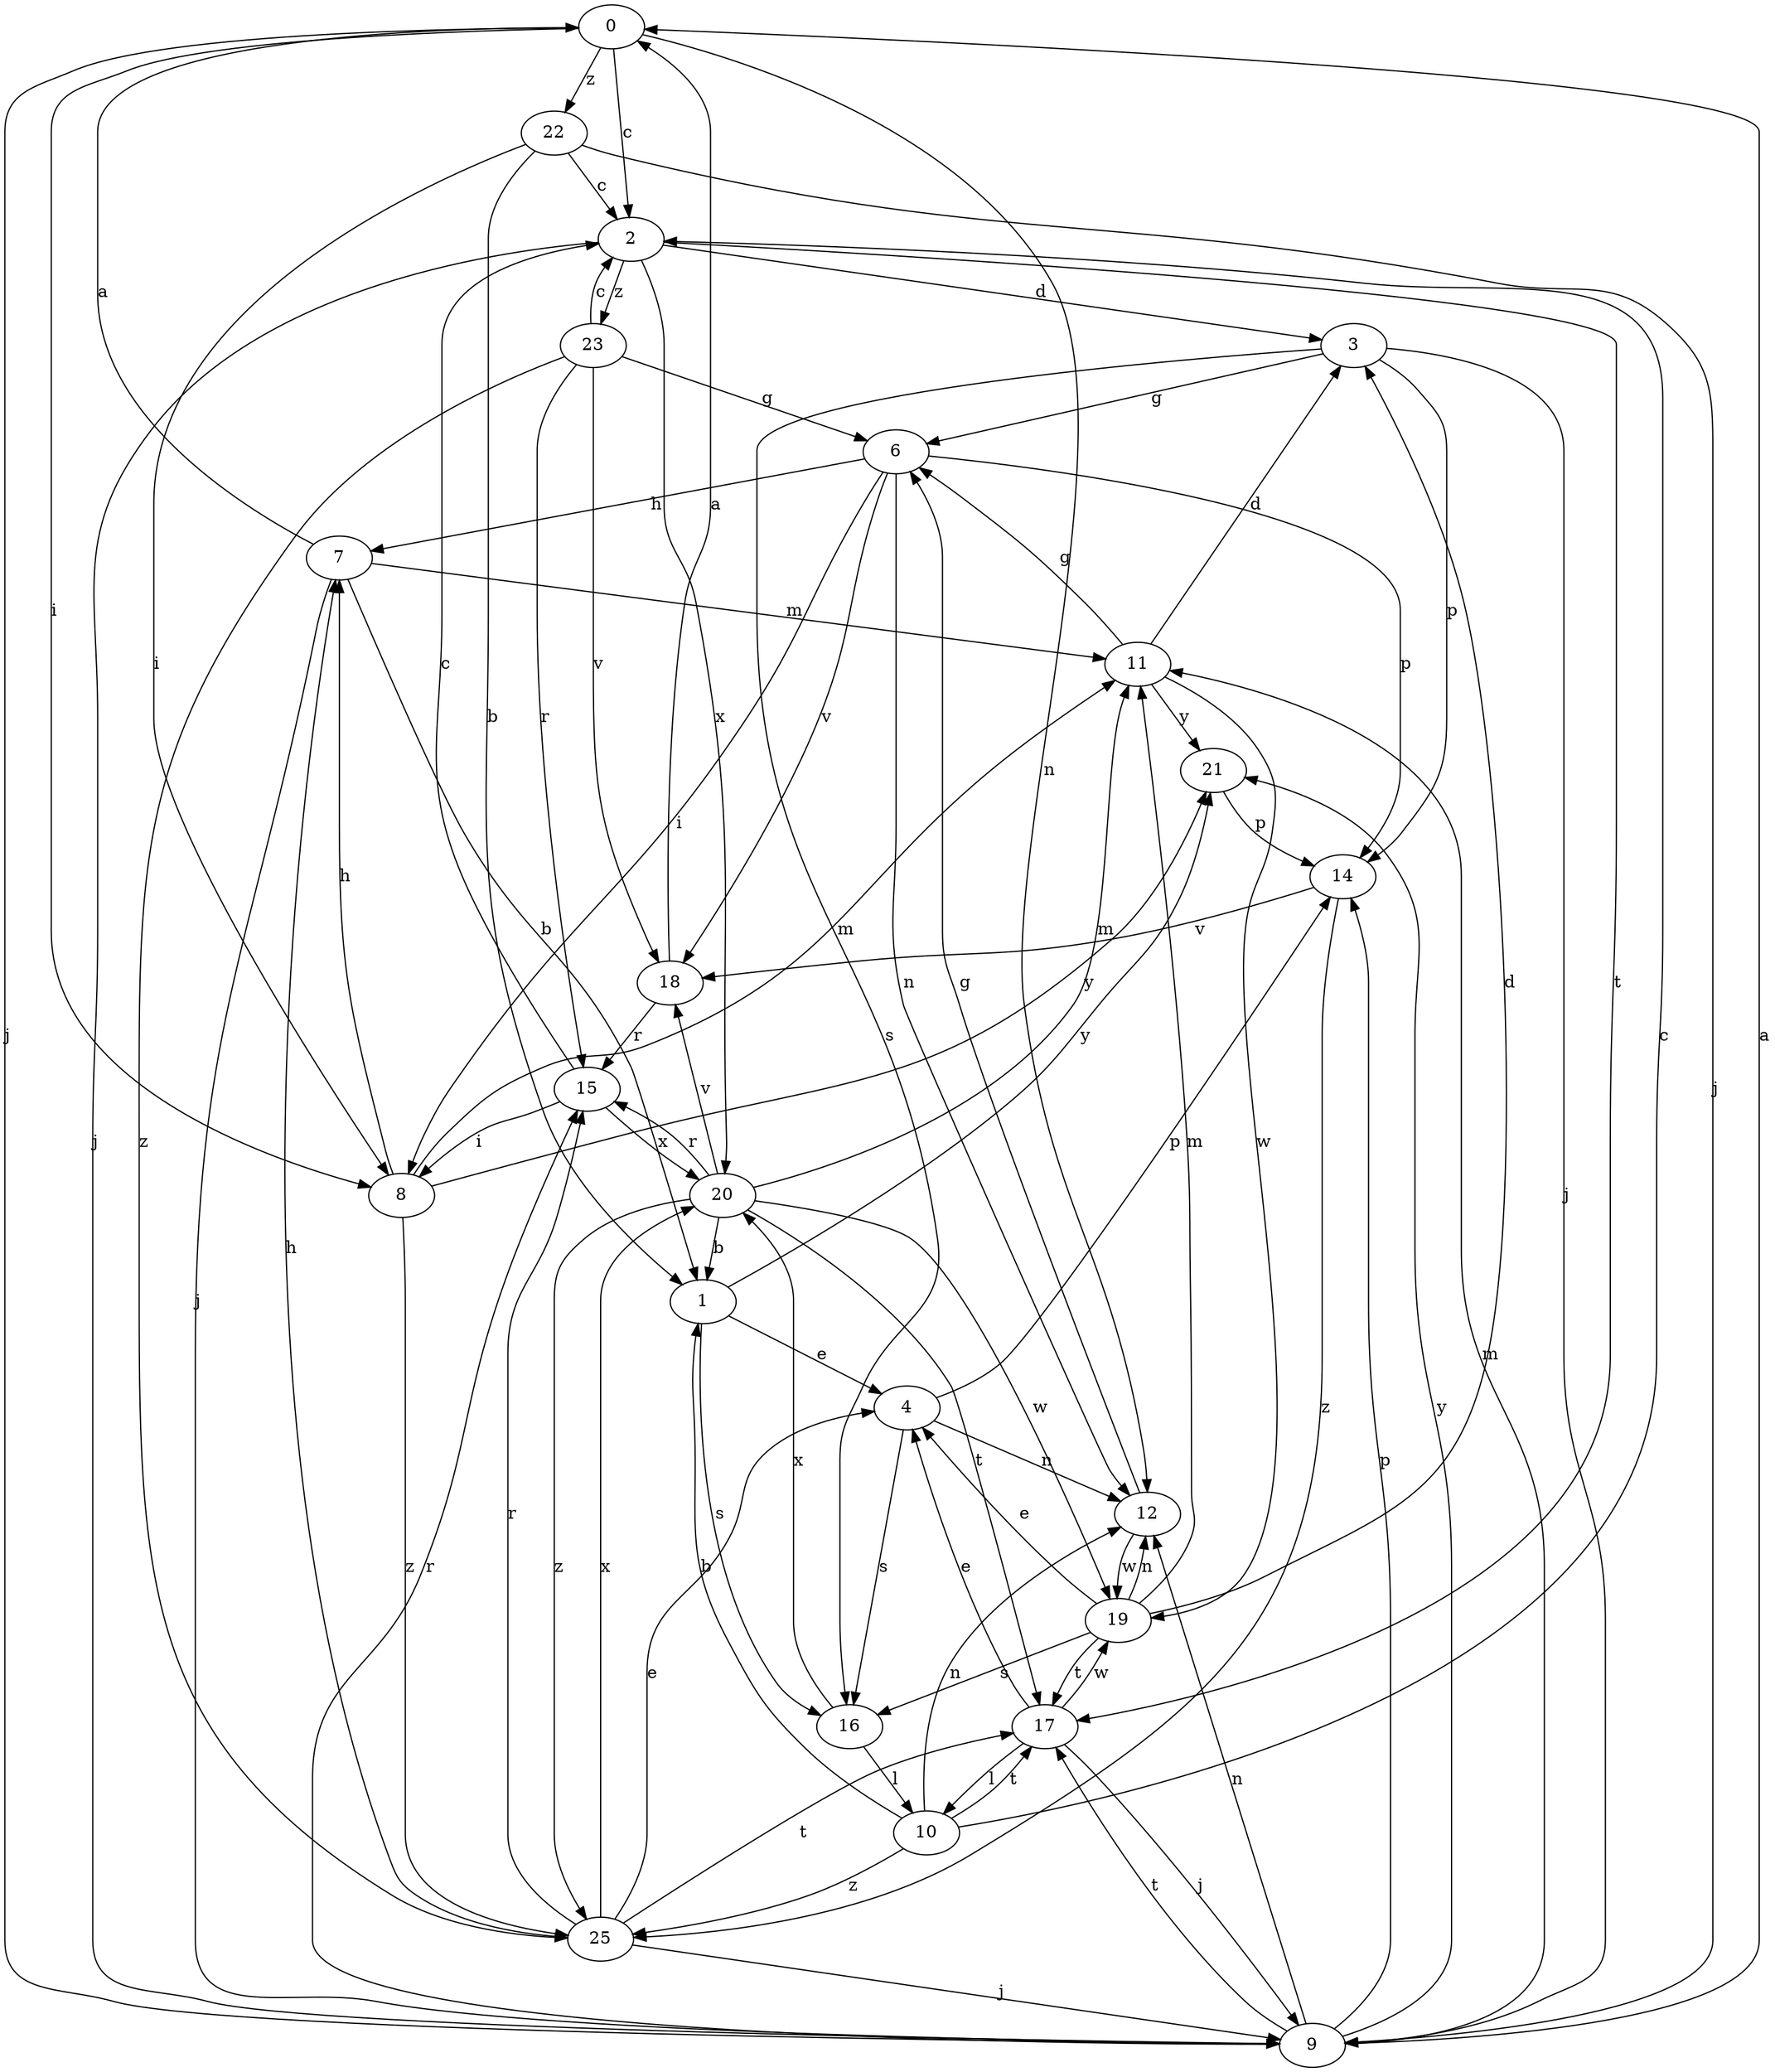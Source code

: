 strict digraph  {
0;
1;
2;
3;
4;
6;
7;
8;
9;
10;
11;
12;
14;
15;
16;
17;
18;
19;
20;
21;
22;
23;
25;
0 -> 2  [label=c];
0 -> 8  [label=i];
0 -> 9  [label=j];
0 -> 12  [label=n];
0 -> 22  [label=z];
1 -> 4  [label=e];
1 -> 16  [label=s];
1 -> 21  [label=y];
2 -> 3  [label=d];
2 -> 9  [label=j];
2 -> 17  [label=t];
2 -> 20  [label=x];
2 -> 23  [label=z];
3 -> 6  [label=g];
3 -> 9  [label=j];
3 -> 14  [label=p];
3 -> 16  [label=s];
4 -> 12  [label=n];
4 -> 14  [label=p];
4 -> 16  [label=s];
6 -> 7  [label=h];
6 -> 8  [label=i];
6 -> 12  [label=n];
6 -> 14  [label=p];
6 -> 18  [label=v];
7 -> 0  [label=a];
7 -> 1  [label=b];
7 -> 9  [label=j];
7 -> 11  [label=m];
8 -> 7  [label=h];
8 -> 11  [label=m];
8 -> 21  [label=y];
8 -> 25  [label=z];
9 -> 0  [label=a];
9 -> 11  [label=m];
9 -> 12  [label=n];
9 -> 14  [label=p];
9 -> 15  [label=r];
9 -> 17  [label=t];
9 -> 21  [label=y];
10 -> 1  [label=b];
10 -> 2  [label=c];
10 -> 12  [label=n];
10 -> 17  [label=t];
10 -> 25  [label=z];
11 -> 3  [label=d];
11 -> 6  [label=g];
11 -> 19  [label=w];
11 -> 21  [label=y];
12 -> 6  [label=g];
12 -> 19  [label=w];
14 -> 18  [label=v];
14 -> 25  [label=z];
15 -> 2  [label=c];
15 -> 8  [label=i];
15 -> 20  [label=x];
16 -> 10  [label=l];
16 -> 20  [label=x];
17 -> 4  [label=e];
17 -> 9  [label=j];
17 -> 10  [label=l];
17 -> 19  [label=w];
18 -> 0  [label=a];
18 -> 15  [label=r];
19 -> 3  [label=d];
19 -> 4  [label=e];
19 -> 11  [label=m];
19 -> 12  [label=n];
19 -> 16  [label=s];
19 -> 17  [label=t];
20 -> 1  [label=b];
20 -> 11  [label=m];
20 -> 15  [label=r];
20 -> 17  [label=t];
20 -> 18  [label=v];
20 -> 19  [label=w];
20 -> 25  [label=z];
21 -> 14  [label=p];
22 -> 1  [label=b];
22 -> 2  [label=c];
22 -> 8  [label=i];
22 -> 9  [label=j];
23 -> 2  [label=c];
23 -> 6  [label=g];
23 -> 15  [label=r];
23 -> 18  [label=v];
23 -> 25  [label=z];
25 -> 4  [label=e];
25 -> 7  [label=h];
25 -> 9  [label=j];
25 -> 15  [label=r];
25 -> 17  [label=t];
25 -> 20  [label=x];
}
